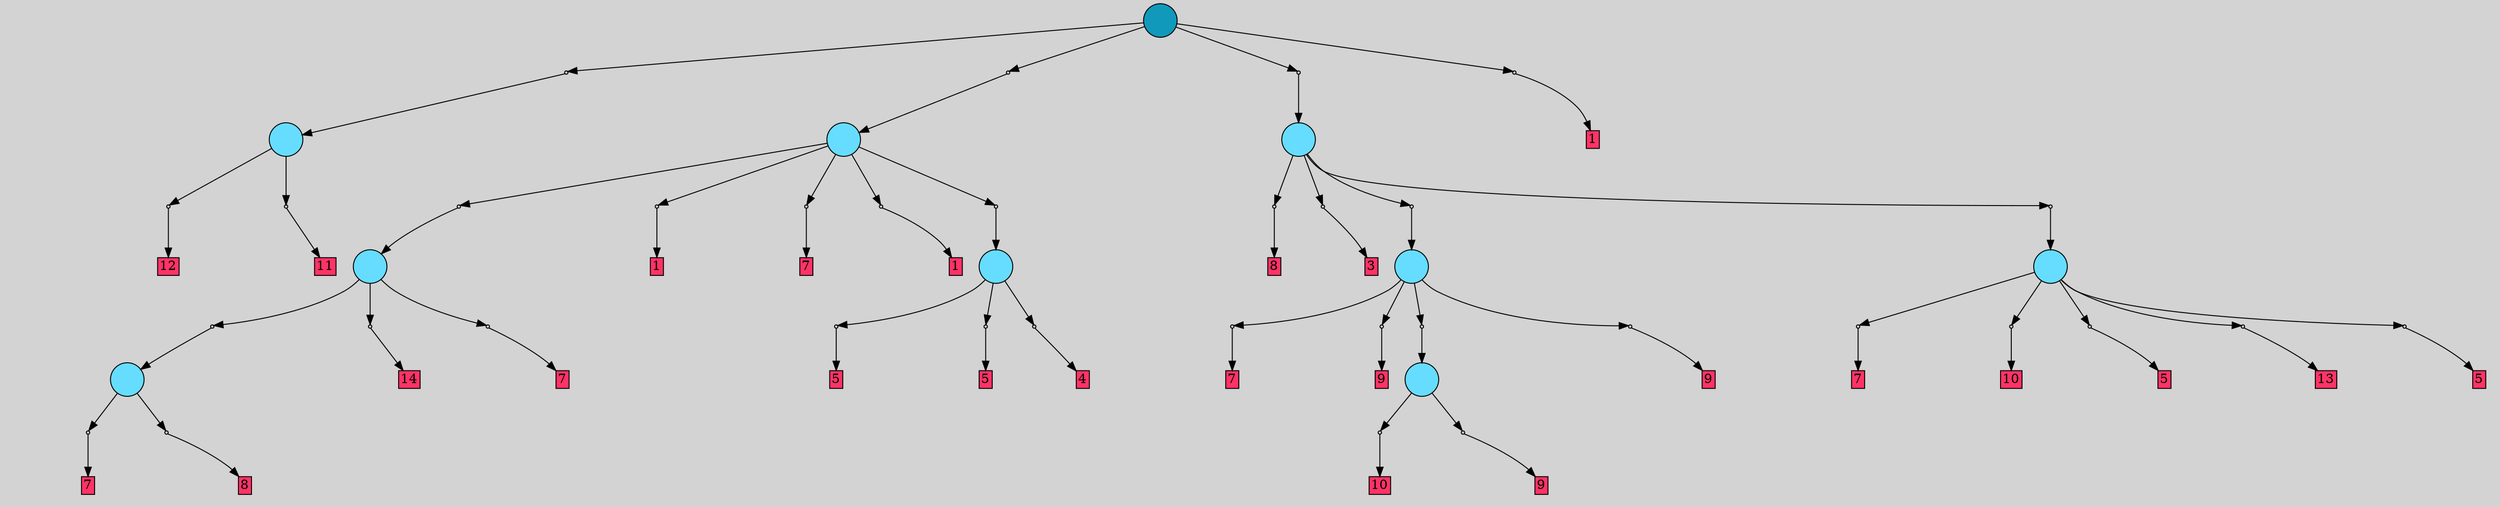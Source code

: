 // File exported with GEGELATI v1.3.1
// On the 2024-04-08 17:27:50
// With the File::TPGGraphDotExporter
digraph{
	graph[pad = "0.212, 0.055" bgcolor = lightgray]
	node[shape=circle style = filled label = ""]
		T327 [fillcolor="#66ddff"]
		T329 [fillcolor="#66ddff"]
		T331 [fillcolor="#66ddff"]
		T332 [fillcolor="#66ddff"]
		T338 [fillcolor="#66ddff"]
		T896 [fillcolor="#66ddff"]
		T897 [fillcolor="#66ddff"]
		T898 [fillcolor="#66ddff"]
		T899 [fillcolor="#66ddff"]
		T668 [fillcolor="#1199bb"]
		P29216 [fillcolor="#cccccc" shape=point] //-3|
		I29216 [shape=box style=invis label=""]
		P29216 -> I29216[style=invis]
		A20447 [fillcolor="#ff3366" shape=box margin=0.03 width=0 height=0 label="5"]
		T332 -> P29216 -> A20447
		P29217 [fillcolor="#cccccc" shape=point] //-3|
		I29217 [shape=box style=invis label=""]
		P29217 -> I29217[style=invis]
		A20448 [fillcolor="#ff3366" shape=box margin=0.03 width=0 height=0 label="7"]
		T331 -> P29217 -> A20448
		P29218 [fillcolor="#cccccc" shape=point] //-3|
		I29218 [shape=box style=invis label="11|5&0|1#1|1&#92;n4|1&0|6#2|6&#92;n4|0&0|1#0|5&#92;n"]
		P29218 -> I29218[style=invis]
		T329 -> P29218 -> T327
		P29219 [fillcolor="#cccccc" shape=point] //1|
		I29219 [shape=box style=invis label="5|0&0|0#2|1&#92;n"]
		P29219 -> I29219[style=invis]
		T327 -> P29219 -> T331
		P29220 [fillcolor="#cccccc" shape=point] //5|
		I29220 [shape=box style=invis label="9|0&2|5#1|2&#92;n"]
		P29220 -> I29220[style=invis]
		A20449 [fillcolor="#ff3366" shape=box margin=0.03 width=0 height=0 label="1"]
		T329 -> P29220 -> A20449
		P29221 [fillcolor="#cccccc" shape=point] //5|
		I29221 [shape=box style=invis label="10|0&2|0#1|0&#92;n"]
		P29221 -> I29221[style=invis]
		A20450 [fillcolor="#ff3366" shape=box margin=0.03 width=0 height=0 label="8"]
		T331 -> P29221 -> A20450
		P29222 [fillcolor="#cccccc" shape=point] //-2|
		I29222 [shape=box style=invis label="4|0&2|1#2|2&#92;n"]
		P29222 -> I29222[style=invis]
		A20451 [fillcolor="#ff3366" shape=box margin=0.03 width=0 height=0 label="14"]
		T327 -> P29222 -> A20451
		P29223 [fillcolor="#cccccc" shape=point] //5|
		I29223 [shape=box style=invis label="6|1&2|4#2|3&#92;n3|0&2|0#0|1&#92;n"]
		P29223 -> I29223[style=invis]
		A20452 [fillcolor="#ff3366" shape=box margin=0.03 width=0 height=0 label="7"]
		T329 -> P29223 -> A20452
		P29224 [fillcolor="#cccccc" shape=point] //5|
		I29224 [shape=box style=invis label="3|0&0|7#0|1&#92;n"]
		P29224 -> I29224[style=invis]
		A20453 [fillcolor="#ff3366" shape=box margin=0.03 width=0 height=0 label="7"]
		T327 -> P29224 -> A20453
		P29225 [fillcolor="#cccccc" shape=point] //0|
		I29225 [shape=box style=invis label="8|0&0|3#1|4&#92;n"]
		P29225 -> I29225[style=invis]
		A20454 [fillcolor="#ff3366" shape=box margin=0.03 width=0 height=0 label="5"]
		T332 -> P29225 -> A20454
		P29226 [fillcolor="#cccccc" shape=point] //7|
		I29226 [shape=box style=invis label="7|0&2|1#2|0&#92;n"]
		P29226 -> I29226[style=invis]
		A20455 [fillcolor="#ff3366" shape=box margin=0.03 width=0 height=0 label="1"]
		T329 -> P29226 -> A20455
		P29227 [fillcolor="#cccccc" shape=point] //7|
		I29227 [shape=box style=invis label="3|3&0|7#0|6&#92;n0|0&2|3#0|3&#92;n"]
		P29227 -> I29227[style=invis]
		T329 -> P29227 -> T332
		P29228 [fillcolor="#cccccc" shape=point] //7|
		I29228 [shape=box style=invis label=""]
		P29228 -> I29228[style=invis]
		A20456 [fillcolor="#ff3366" shape=box margin=0.03 width=0 height=0 label="4"]
		T332 -> P29228 -> A20456
		P29229 [fillcolor="#cccccc" shape=point] //-4|
		I29229 [shape=box style=invis label=""]
		P29229 -> I29229[style=invis]
		A20457 [fillcolor="#ff3366" shape=box margin=0.03 width=0 height=0 label="12"]
		T338 -> P29229 -> A20457
		P29230 [fillcolor="#cccccc" shape=point] //6|
		I29230 [shape=box style=invis label="1|0&2|2#2|7&#92;n"]
		P29230 -> I29230[style=invis]
		A20458 [fillcolor="#ff3366" shape=box margin=0.03 width=0 height=0 label="11"]
		T338 -> P29230 -> A20458
		P29231 [fillcolor="#cccccc" shape=point] //-2|
		I29231 [shape=box style=invis label="9|2&2|6#1|2&#92;n4|0&2|5#0|2&#92;n"]
		P29231 -> I29231[style=invis]
		A20459 [fillcolor="#ff3366" shape=box margin=0.03 width=0 height=0 label="8"]
		T896 -> P29231 -> A20459
		P29232 [fillcolor="#cccccc" shape=point] //-7|
		I29232 [shape=box style=invis label="6|0&2|7#0|6&#92;n"]
		P29232 -> I29232[style=invis]
		A20460 [fillcolor="#ff3366" shape=box margin=0.03 width=0 height=0 label="7"]
		T899 -> P29232 -> A20460
		P29233 [fillcolor="#cccccc" shape=point] //-1|
		I29233 [shape=box style=invis label="0|0&2|3#2|3&#92;n"]
		P29233 -> I29233[style=invis]
		A20461 [fillcolor="#ff3366" shape=box margin=0.03 width=0 height=0 label="10"]
		T899 -> P29233 -> A20461
		P29234 [fillcolor="#cccccc" shape=point] //6|
		I29234 [shape=box style=invis label=""]
		P29234 -> I29234[style=invis]
		A20462 [fillcolor="#ff3366" shape=box margin=0.03 width=0 height=0 label="3"]
		T896 -> P29234 -> A20462
		P29235 [fillcolor="#cccccc" shape=point] //2|
		I29235 [shape=box style=invis label="11|0&2|0#2|5&#92;n"]
		P29235 -> I29235[style=invis]
		A20463 [fillcolor="#ff3366" shape=box margin=0.03 width=0 height=0 label="10"]
		T898 -> P29235 -> A20463
		P29236 [fillcolor="#cccccc" shape=point] //-6|
		I29236 [shape=box style=invis label="11|0&2|4#0|6&#92;n2|0&2|5#0|0&#92;n"]
		P29236 -> I29236[style=invis]
		T896 -> P29236 -> T897
		P29237 [fillcolor="#cccccc" shape=point] //2|
		I29237 [shape=box style=invis label="8|7&2|4#0|5&#92;n3|0&0|7#0|1&#92;n"]
		P29237 -> I29237[style=invis]
		A20464 [fillcolor="#ff3366" shape=box margin=0.03 width=0 height=0 label="7"]
		T897 -> P29237 -> A20464
		P29238 [fillcolor="#cccccc" shape=point] //10|
		I29238 [shape=box style=invis label="9|0&2|7#2|2&#92;n5|2&0|0#1|2&#92;n1|0&0|2#2|5&#92;n"]
		P29238 -> I29238[style=invis]
		T896 -> P29238 -> T899
		P29239 [fillcolor="#cccccc" shape=point] //-6|
		I29239 [shape=box style=invis label="11|4&2|0#1|6&#92;n2|0&2|0#0|4&#92;n"]
		P29239 -> I29239[style=invis]
		A20465 [fillcolor="#ff3366" shape=box margin=0.03 width=0 height=0 label="9"]
		T898 -> P29239 -> A20465
		P29240 [fillcolor="#cccccc" shape=point] //7|
		I29240 [shape=box style=invis label="5|0&2|0#2|2&#92;n"]
		P29240 -> I29240[style=invis]
		A20466 [fillcolor="#ff3366" shape=box margin=0.03 width=0 height=0 label="9"]
		T897 -> P29240 -> A20466
		P29241 [fillcolor="#cccccc" shape=point] //0|
		I29241 [shape=box style=invis label="8|0&0|3#1|4&#92;n"]
		P29241 -> I29241[style=invis]
		A20467 [fillcolor="#ff3366" shape=box margin=0.03 width=0 height=0 label="5"]
		T899 -> P29241 -> A20467
		P29242 [fillcolor="#cccccc" shape=point] //-5|
		I29242 [shape=box style=invis label="9|0&0|2#0|0&#92;n4|0&2|4#0|0&#92;n"]
		P29242 -> I29242[style=invis]
		T897 -> P29242 -> T898
		P29243 [fillcolor="#cccccc" shape=point] //-6|
		I29243 [shape=box style=invis label="11|4&2|0#1|6&#92;n2|0&2|0#0|4&#92;n"]
		P29243 -> I29243[style=invis]
		A20468 [fillcolor="#ff3366" shape=box margin=0.03 width=0 height=0 label="9"]
		T897 -> P29243 -> A20468
		P29244 [fillcolor="#cccccc" shape=point] //4|
		I29244 [shape=box style=invis label="10|4&2|5#1|7&#92;n4|0&0|4#2|4&#92;n"]
		P29244 -> I29244[style=invis]
		A20469 [fillcolor="#ff3366" shape=box margin=0.03 width=0 height=0 label="13"]
		T899 -> P29244 -> A20469
		P29245 [fillcolor="#cccccc" shape=point] //-6|
		I29245 [shape=box style=invis label="0|0&0|2#2|2&#92;n"]
		P29245 -> I29245[style=invis]
		A20470 [fillcolor="#ff3366" shape=box margin=0.03 width=0 height=0 label="5"]
		T899 -> P29245 -> A20470
		P29246 [fillcolor="#cccccc" shape=point] //8|
		I29246 [shape=box style=invis label="10|2&2|1#1|5&#92;n10|0&0|3#1|6&#92;n4|0&0|0#0|2&#92;n"]
		P29246 -> I29246[style=invis]
		T668 -> P29246 -> T338
		P29247 [fillcolor="#cccccc" shape=point] //-9|
		I29247 [shape=box style=invis label="0|2&0|7#2|6&#92;n6|0&0|2#0|0&#92;n10|0&0|0#1|1&#92;n"]
		P29247 -> I29247[style=invis]
		T668 -> P29247 -> T329
		P29248 [fillcolor="#cccccc" shape=point] //-3|
		I29248 [shape=box style=invis label="11|6&0|1#1|4&#92;n10|0&0|6#1|1&#92;n7|7&0|0#0|4&#92;n3|0&0|7#0|1&#92;n"]
		P29248 -> I29248[style=invis]
		T668 -> P29248 -> T896
		P29249 [fillcolor="#cccccc" shape=point] //7|
		I29249 [shape=box style=invis label="2|0&0|3#2|4&#92;n11|6&0|0#2|2&#92;n7|6&0|6#0|5&#92;n0|0&0|0#0|6&#92;n"]
		P29249 -> I29249[style=invis]
		A20471 [fillcolor="#ff3366" shape=box margin=0.03 width=0 height=0 label="1"]
		T668 -> P29249 -> A20471
		{ rank= same T668 }
}
